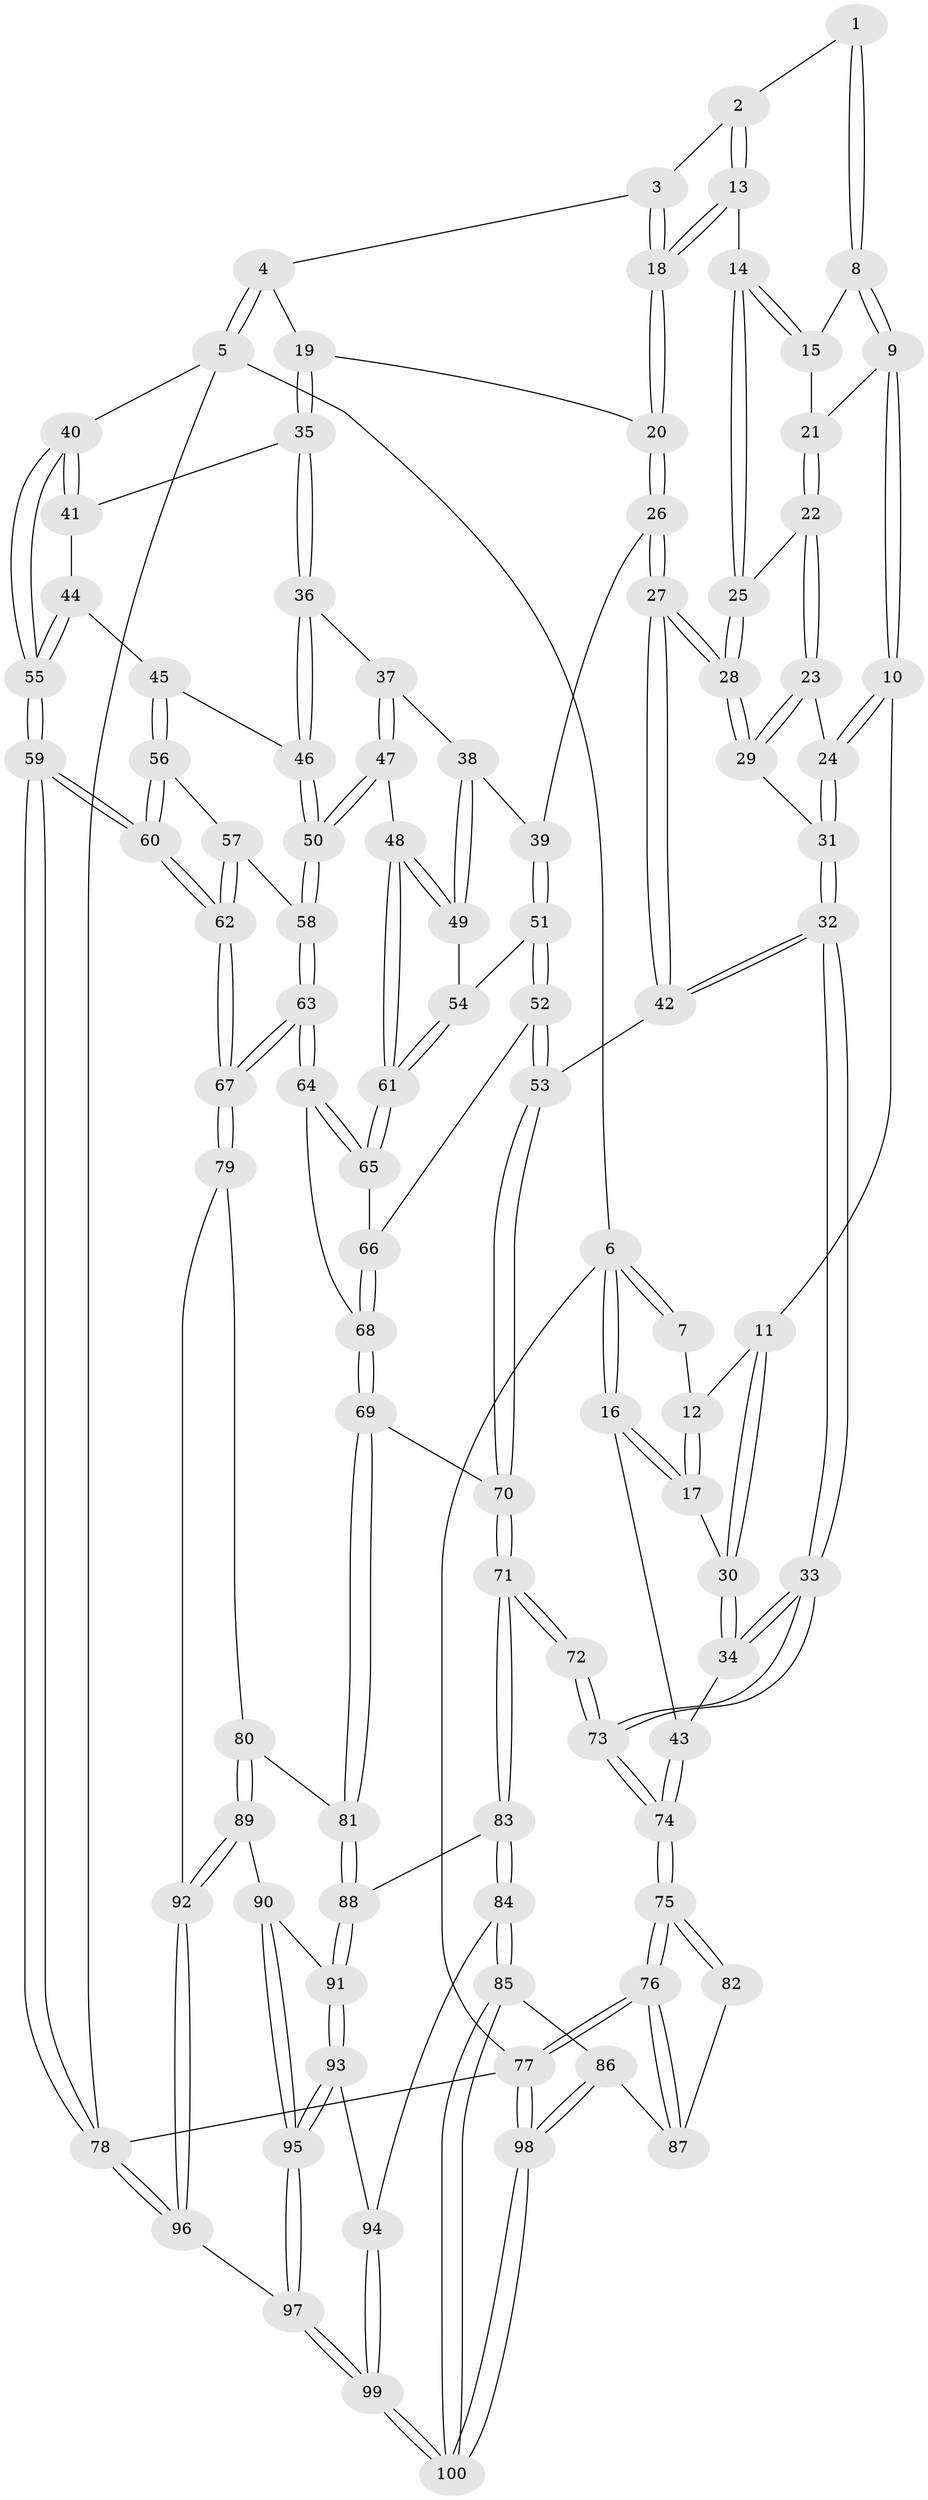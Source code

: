 // coarse degree distribution, {4: 0.32857142857142857, 5: 0.4, 3: 0.07142857142857142, 8: 0.014285714285714285, 6: 0.14285714285714285, 7: 0.04285714285714286}
// Generated by graph-tools (version 1.1) at 2025/04/03/04/25 22:04:25]
// undirected, 100 vertices, 247 edges
graph export_dot {
graph [start="1"]
  node [color=gray90,style=filled];
  1 [pos="+0.2734472112760107+0"];
  2 [pos="+0.3873728919443059+0"];
  3 [pos="+0.7587993533218347+0"];
  4 [pos="+0.8333122232923508+0"];
  5 [pos="+1+0"];
  6 [pos="+0+0"];
  7 [pos="+0.26634190422984294+0"];
  8 [pos="+0.2805611438561104+0.08779885364281816"];
  9 [pos="+0.27659654268255585+0.10452051723977773"];
  10 [pos="+0.22381717591031766+0.24167712023706106"];
  11 [pos="+0.1856231392437971+0.25124254835315574"];
  12 [pos="+0.091809105713469+0.10624630982040101"];
  13 [pos="+0.48333295342817645+0.1550706493828497"];
  14 [pos="+0.438769446738578+0.1980847020596209"];
  15 [pos="+0.39018322549052287+0.1700613306362875"];
  16 [pos="+0+0.2566695259923316"];
  17 [pos="+0+0.22297219550113825"];
  18 [pos="+0.5975624913774382+0.1882522412517927"];
  19 [pos="+0.831571420099356+0.2515537059524723"];
  20 [pos="+0.6157627288183861+0.26399594615582245"];
  21 [pos="+0.35903955659986897+0.21641822483368045"];
  22 [pos="+0.36690536143786456+0.23399042227171013"];
  23 [pos="+0.328925879959847+0.2654623523501845"];
  24 [pos="+0.2460044276991095+0.2625372069581077"];
  25 [pos="+0.4317119124440702+0.23026625808487283"];
  26 [pos="+0.6060457797599877+0.2835030057804154"];
  27 [pos="+0.47191395602285036+0.362292292838931"];
  28 [pos="+0.4710082495194226+0.3609794904328119"];
  29 [pos="+0.38958418264296923+0.3178278848641083"];
  30 [pos="+0.16255199143971488+0.2647338928776974"];
  31 [pos="+0.27110562819699036+0.3351824214890499"];
  32 [pos="+0.2973292856848614+0.5059278361831139"];
  33 [pos="+0.22556402659362745+0.5751377799642792"];
  34 [pos="+0.10704666659934568+0.48499233095292194"];
  35 [pos="+0.8457672940980105+0.2731000223308978"];
  36 [pos="+0.8266635795226825+0.35402476129275445"];
  37 [pos="+0.8190590609119562+0.36107142348129034"];
  38 [pos="+0.7851814084417241+0.3808370598483079"];
  39 [pos="+0.6784186727226029+0.40744343016938805"];
  40 [pos="+1+0.2223794465017474"];
  41 [pos="+0.9581628141526746+0.2861333859239005"];
  42 [pos="+0.44990855334234037+0.44614641164348107"];
  43 [pos="+0+0.41150245759832477"];
  44 [pos="+0.9673065809118891+0.4468968749349779"];
  45 [pos="+0.9428320943306029+0.45243748386839133"];
  46 [pos="+0.8911585648004693+0.4380774596809101"];
  47 [pos="+0.8075986758284381+0.5035201272797648"];
  48 [pos="+0.7926385342884418+0.5096549499396156"];
  49 [pos="+0.7614040208016478+0.47362795839220007"];
  50 [pos="+0.8541172080890876+0.5098645340113485"];
  51 [pos="+0.6577536766285672+0.473903386523683"];
  52 [pos="+0.6014136618051212+0.5230765003850164"];
  53 [pos="+0.5403374566240179+0.5192770795150681"];
  54 [pos="+0.6724784326120593+0.4782834073095288"];
  55 [pos="+1+0.5159353363376367"];
  56 [pos="+0.9280188487674321+0.5228680846124418"];
  57 [pos="+0.8793134116490359+0.5240498555612227"];
  58 [pos="+0.8594188294889753+0.5190145273371347"];
  59 [pos="+1+0.9955786640743753"];
  60 [pos="+1+0.9754269086802358"];
  61 [pos="+0.7697596776843229+0.5455624868608776"];
  62 [pos="+1+0.9492250760031972"];
  63 [pos="+0.8367619126248961+0.6996069142673735"];
  64 [pos="+0.7789456315628299+0.6688335849556802"];
  65 [pos="+0.7638989191941544+0.6391295959240512"];
  66 [pos="+0.6098171764032865+0.5342781609898088"];
  67 [pos="+1+0.9303771222002081"];
  68 [pos="+0.6287209128644297+0.7192437515931686"];
  69 [pos="+0.58644949238179+0.7559807317105229"];
  70 [pos="+0.5029452485690544+0.6616621915835775"];
  71 [pos="+0.2969650961291176+0.7033893000104599"];
  72 [pos="+0.22871859561819557+0.6176851751443185"];
  73 [pos="+0.22656648491735581+0.6055613440953588"];
  74 [pos="+0+0.6985870953099144"];
  75 [pos="+0+0.7502376548636094"];
  76 [pos="+0+0.9199952359638085"];
  77 [pos="+0+1"];
  78 [pos="+1+1"];
  79 [pos="+0.6799421663062408+0.8502487560030538"];
  80 [pos="+0.6075770220636372+0.8217079620996907"];
  81 [pos="+0.5847749189939235+0.768001382901531"];
  82 [pos="+0.16475088974166444+0.6799190854163696"];
  83 [pos="+0.31249375858710154+0.76185291564019"];
  84 [pos="+0.23866366436759298+0.9061695771093017"];
  85 [pos="+0.2179870567686102+0.9318188657158408"];
  86 [pos="+0.1422219375852776+0.902081297515587"];
  87 [pos="+0.05197672365932604+0.8407342836948563"];
  88 [pos="+0.4048201217852371+0.8250994269400906"];
  89 [pos="+0.5672507583330705+0.9056044231609984"];
  90 [pos="+0.5099704370170557+0.9170751576394023"];
  91 [pos="+0.4172933585974927+0.857397294308666"];
  92 [pos="+0.6271656508403425+1"];
  93 [pos="+0.3994731547171417+0.9377100298599631"];
  94 [pos="+0.3863807631802981+0.9518269847899621"];
  95 [pos="+0.4781951360191679+0.9875308013448634"];
  96 [pos="+0.6853540541131158+1"];
  97 [pos="+0.5008159228629542+1"];
  98 [pos="+0+1"];
  99 [pos="+0.3033664857673806+1"];
  100 [pos="+0.24068293787196998+1"];
  1 -- 2;
  1 -- 8;
  1 -- 8;
  2 -- 3;
  2 -- 13;
  2 -- 13;
  3 -- 4;
  3 -- 18;
  3 -- 18;
  4 -- 5;
  4 -- 5;
  4 -- 19;
  5 -- 6;
  5 -- 40;
  5 -- 78;
  6 -- 7;
  6 -- 7;
  6 -- 16;
  6 -- 16;
  6 -- 77;
  7 -- 12;
  8 -- 9;
  8 -- 9;
  8 -- 15;
  9 -- 10;
  9 -- 10;
  9 -- 21;
  10 -- 11;
  10 -- 24;
  10 -- 24;
  11 -- 12;
  11 -- 30;
  11 -- 30;
  12 -- 17;
  12 -- 17;
  13 -- 14;
  13 -- 18;
  13 -- 18;
  14 -- 15;
  14 -- 15;
  14 -- 25;
  14 -- 25;
  15 -- 21;
  16 -- 17;
  16 -- 17;
  16 -- 43;
  17 -- 30;
  18 -- 20;
  18 -- 20;
  19 -- 20;
  19 -- 35;
  19 -- 35;
  20 -- 26;
  20 -- 26;
  21 -- 22;
  21 -- 22;
  22 -- 23;
  22 -- 23;
  22 -- 25;
  23 -- 24;
  23 -- 29;
  23 -- 29;
  24 -- 31;
  24 -- 31;
  25 -- 28;
  25 -- 28;
  26 -- 27;
  26 -- 27;
  26 -- 39;
  27 -- 28;
  27 -- 28;
  27 -- 42;
  27 -- 42;
  28 -- 29;
  28 -- 29;
  29 -- 31;
  30 -- 34;
  30 -- 34;
  31 -- 32;
  31 -- 32;
  32 -- 33;
  32 -- 33;
  32 -- 42;
  32 -- 42;
  33 -- 34;
  33 -- 34;
  33 -- 73;
  33 -- 73;
  34 -- 43;
  35 -- 36;
  35 -- 36;
  35 -- 41;
  36 -- 37;
  36 -- 46;
  36 -- 46;
  37 -- 38;
  37 -- 47;
  37 -- 47;
  38 -- 39;
  38 -- 49;
  38 -- 49;
  39 -- 51;
  39 -- 51;
  40 -- 41;
  40 -- 41;
  40 -- 55;
  40 -- 55;
  41 -- 44;
  42 -- 53;
  43 -- 74;
  43 -- 74;
  44 -- 45;
  44 -- 55;
  44 -- 55;
  45 -- 46;
  45 -- 56;
  45 -- 56;
  46 -- 50;
  46 -- 50;
  47 -- 48;
  47 -- 50;
  47 -- 50;
  48 -- 49;
  48 -- 49;
  48 -- 61;
  48 -- 61;
  49 -- 54;
  50 -- 58;
  50 -- 58;
  51 -- 52;
  51 -- 52;
  51 -- 54;
  52 -- 53;
  52 -- 53;
  52 -- 66;
  53 -- 70;
  53 -- 70;
  54 -- 61;
  54 -- 61;
  55 -- 59;
  55 -- 59;
  56 -- 57;
  56 -- 60;
  56 -- 60;
  57 -- 58;
  57 -- 62;
  57 -- 62;
  58 -- 63;
  58 -- 63;
  59 -- 60;
  59 -- 60;
  59 -- 78;
  59 -- 78;
  60 -- 62;
  60 -- 62;
  61 -- 65;
  61 -- 65;
  62 -- 67;
  62 -- 67;
  63 -- 64;
  63 -- 64;
  63 -- 67;
  63 -- 67;
  64 -- 65;
  64 -- 65;
  64 -- 68;
  65 -- 66;
  66 -- 68;
  66 -- 68;
  67 -- 79;
  67 -- 79;
  68 -- 69;
  68 -- 69;
  69 -- 70;
  69 -- 81;
  69 -- 81;
  70 -- 71;
  70 -- 71;
  71 -- 72;
  71 -- 72;
  71 -- 83;
  71 -- 83;
  72 -- 73;
  72 -- 73;
  73 -- 74;
  73 -- 74;
  74 -- 75;
  74 -- 75;
  75 -- 76;
  75 -- 76;
  75 -- 82;
  75 -- 82;
  76 -- 77;
  76 -- 77;
  76 -- 87;
  76 -- 87;
  77 -- 98;
  77 -- 98;
  77 -- 78;
  78 -- 96;
  78 -- 96;
  79 -- 80;
  79 -- 92;
  80 -- 81;
  80 -- 89;
  80 -- 89;
  81 -- 88;
  81 -- 88;
  82 -- 87;
  83 -- 84;
  83 -- 84;
  83 -- 88;
  84 -- 85;
  84 -- 85;
  84 -- 94;
  85 -- 86;
  85 -- 100;
  85 -- 100;
  86 -- 87;
  86 -- 98;
  86 -- 98;
  88 -- 91;
  88 -- 91;
  89 -- 90;
  89 -- 92;
  89 -- 92;
  90 -- 91;
  90 -- 95;
  90 -- 95;
  91 -- 93;
  91 -- 93;
  92 -- 96;
  92 -- 96;
  93 -- 94;
  93 -- 95;
  93 -- 95;
  94 -- 99;
  94 -- 99;
  95 -- 97;
  95 -- 97;
  96 -- 97;
  97 -- 99;
  97 -- 99;
  98 -- 100;
  98 -- 100;
  99 -- 100;
  99 -- 100;
}
